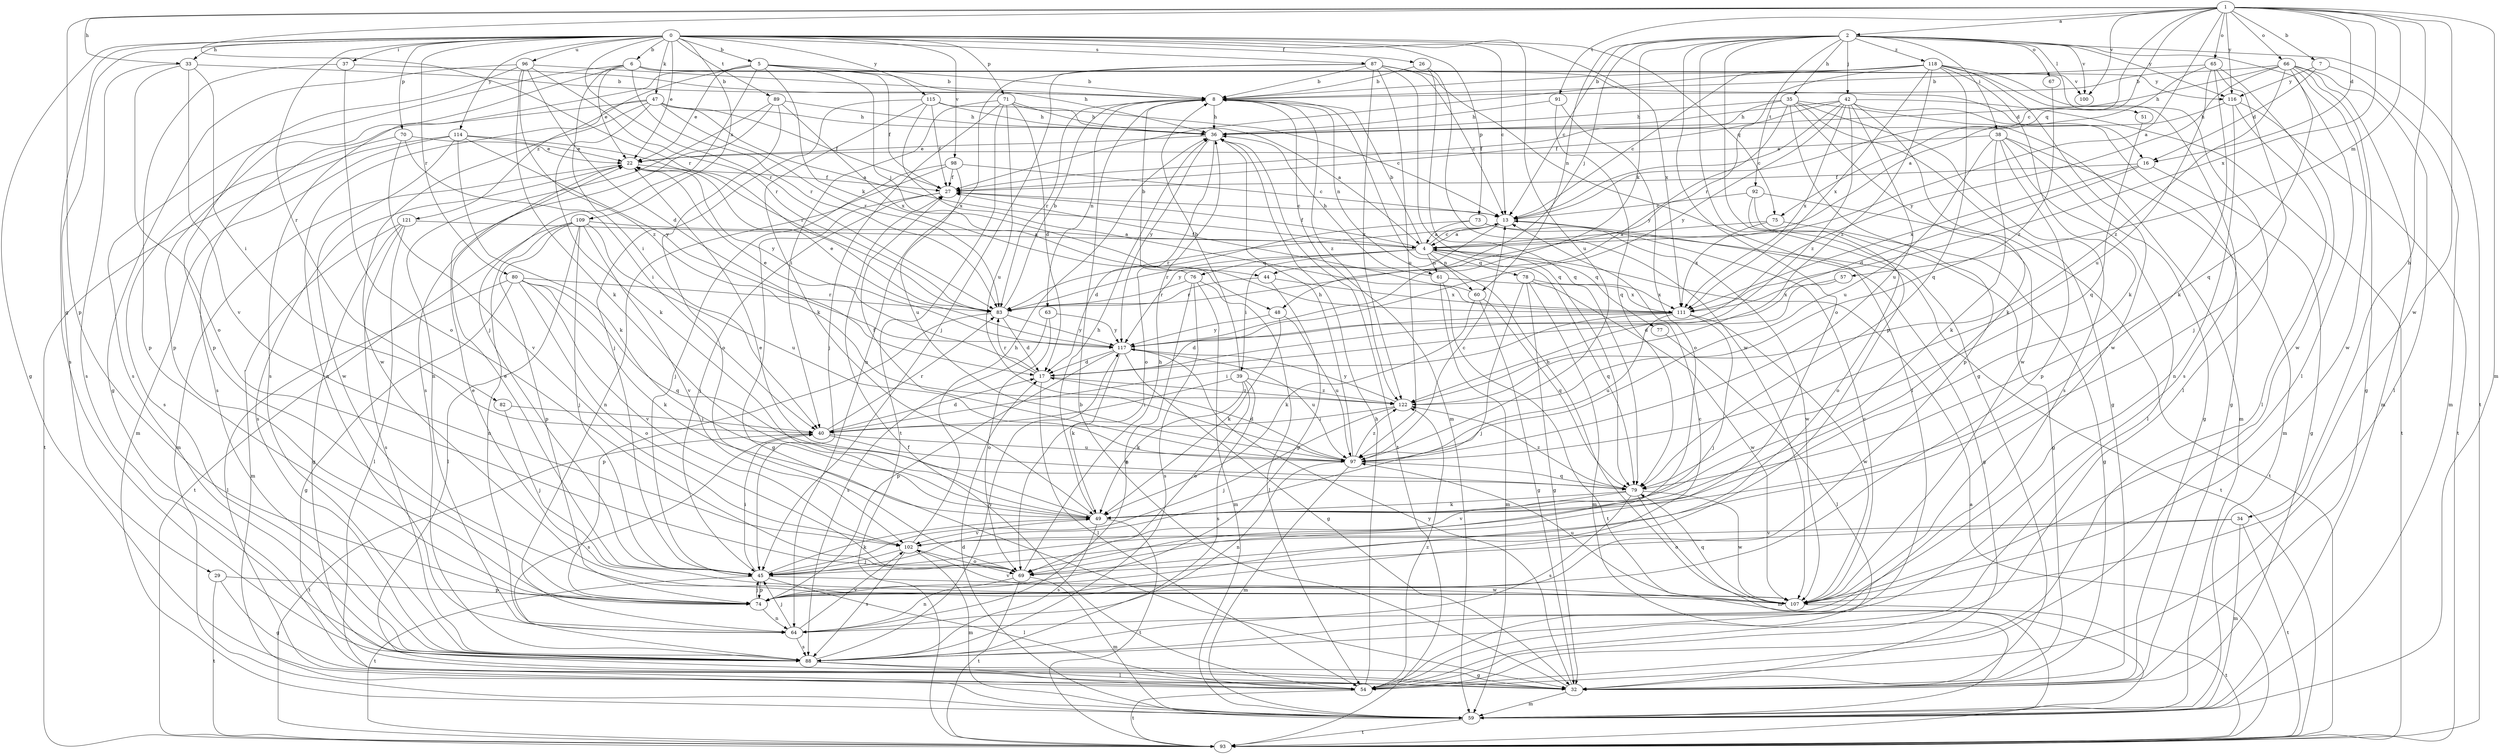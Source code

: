 strict digraph  {
0;
1;
2;
4;
5;
6;
7;
8;
13;
16;
17;
22;
26;
27;
29;
32;
33;
34;
35;
36;
37;
38;
39;
40;
42;
44;
45;
47;
48;
49;
51;
54;
57;
59;
60;
61;
63;
64;
65;
66;
67;
69;
70;
71;
73;
74;
75;
76;
77;
78;
79;
80;
82;
83;
87;
88;
89;
91;
92;
93;
96;
97;
98;
100;
102;
107;
109;
111;
114;
115;
116;
117;
118;
121;
122;
0 -> 5  [label=b];
0 -> 6  [label=b];
0 -> 13  [label=c];
0 -> 22  [label=e];
0 -> 26  [label=f];
0 -> 29  [label=g];
0 -> 32  [label=g];
0 -> 33  [label=h];
0 -> 37  [label=i];
0 -> 47  [label=k];
0 -> 70  [label=p];
0 -> 71  [label=p];
0 -> 73  [label=p];
0 -> 75  [label=q];
0 -> 80  [label=r];
0 -> 82  [label=r];
0 -> 83  [label=r];
0 -> 87  [label=s];
0 -> 88  [label=s];
0 -> 89  [label=t];
0 -> 96  [label=u];
0 -> 97  [label=u];
0 -> 98  [label=v];
0 -> 109  [label=x];
0 -> 111  [label=x];
0 -> 114  [label=y];
0 -> 115  [label=y];
1 -> 2  [label=a];
1 -> 4  [label=a];
1 -> 7  [label=b];
1 -> 13  [label=c];
1 -> 16  [label=d];
1 -> 33  [label=h];
1 -> 34  [label=h];
1 -> 57  [label=m];
1 -> 59  [label=m];
1 -> 65  [label=o];
1 -> 66  [label=o];
1 -> 74  [label=p];
1 -> 75  [label=q];
1 -> 83  [label=r];
1 -> 91  [label=t];
1 -> 100  [label=v];
1 -> 107  [label=w];
1 -> 111  [label=x];
1 -> 116  [label=y];
2 -> 13  [label=c];
2 -> 32  [label=g];
2 -> 35  [label=h];
2 -> 38  [label=i];
2 -> 42  [label=j];
2 -> 44  [label=j];
2 -> 48  [label=k];
2 -> 51  [label=l];
2 -> 54  [label=l];
2 -> 60  [label=n];
2 -> 67  [label=o];
2 -> 69  [label=o];
2 -> 74  [label=p];
2 -> 92  [label=t];
2 -> 93  [label=t];
2 -> 100  [label=v];
2 -> 116  [label=y];
2 -> 118  [label=z];
4 -> 8  [label=b];
4 -> 13  [label=c];
4 -> 27  [label=f];
4 -> 39  [label=i];
4 -> 60  [label=n];
4 -> 61  [label=n];
4 -> 76  [label=q];
4 -> 77  [label=q];
4 -> 78  [label=q];
4 -> 79  [label=q];
4 -> 83  [label=r];
5 -> 8  [label=b];
5 -> 22  [label=e];
5 -> 27  [label=f];
5 -> 36  [label=h];
5 -> 44  [label=j];
5 -> 45  [label=j];
5 -> 48  [label=k];
5 -> 88  [label=s];
5 -> 121  [label=z];
6 -> 16  [label=d];
6 -> 22  [label=e];
6 -> 40  [label=i];
6 -> 74  [label=p];
6 -> 83  [label=r];
6 -> 88  [label=s];
6 -> 100  [label=v];
6 -> 116  [label=y];
7 -> 16  [label=d];
7 -> 59  [label=m];
7 -> 116  [label=y];
8 -> 36  [label=h];
8 -> 59  [label=m];
8 -> 61  [label=n];
8 -> 63  [label=n];
8 -> 83  [label=r];
8 -> 122  [label=z];
13 -> 4  [label=a];
13 -> 32  [label=g];
13 -> 83  [label=r];
13 -> 117  [label=y];
16 -> 17  [label=d];
16 -> 27  [label=f];
16 -> 32  [label=g];
16 -> 111  [label=x];
17 -> 22  [label=e];
17 -> 54  [label=l];
17 -> 83  [label=r];
17 -> 122  [label=z];
22 -> 27  [label=f];
22 -> 59  [label=m];
22 -> 88  [label=s];
22 -> 117  [label=y];
26 -> 8  [label=b];
26 -> 79  [label=q];
26 -> 107  [label=w];
27 -> 13  [label=c];
27 -> 32  [label=g];
27 -> 45  [label=j];
29 -> 32  [label=g];
29 -> 74  [label=p];
29 -> 93  [label=t];
32 -> 8  [label=b];
32 -> 59  [label=m];
32 -> 117  [label=y];
33 -> 8  [label=b];
33 -> 40  [label=i];
33 -> 69  [label=o];
33 -> 88  [label=s];
33 -> 102  [label=v];
34 -> 59  [label=m];
34 -> 69  [label=o];
34 -> 93  [label=t];
34 -> 102  [label=v];
35 -> 27  [label=f];
35 -> 32  [label=g];
35 -> 36  [label=h];
35 -> 59  [label=m];
35 -> 74  [label=p];
35 -> 88  [label=s];
35 -> 107  [label=w];
35 -> 117  [label=y];
36 -> 22  [label=e];
36 -> 69  [label=o];
36 -> 93  [label=t];
36 -> 117  [label=y];
37 -> 8  [label=b];
37 -> 69  [label=o];
37 -> 74  [label=p];
38 -> 22  [label=e];
38 -> 32  [label=g];
38 -> 49  [label=k];
38 -> 54  [label=l];
38 -> 59  [label=m];
38 -> 74  [label=p];
38 -> 97  [label=u];
39 -> 8  [label=b];
39 -> 40  [label=i];
39 -> 49  [label=k];
39 -> 69  [label=o];
39 -> 88  [label=s];
39 -> 122  [label=z];
40 -> 17  [label=d];
40 -> 79  [label=q];
40 -> 83  [label=r];
40 -> 88  [label=s];
40 -> 93  [label=t];
40 -> 97  [label=u];
42 -> 13  [label=c];
42 -> 27  [label=f];
42 -> 32  [label=g];
42 -> 36  [label=h];
42 -> 49  [label=k];
42 -> 93  [label=t];
42 -> 97  [label=u];
42 -> 111  [label=x];
42 -> 117  [label=y];
42 -> 122  [label=z];
44 -> 74  [label=p];
44 -> 83  [label=r];
44 -> 111  [label=x];
45 -> 22  [label=e];
45 -> 40  [label=i];
45 -> 49  [label=k];
45 -> 54  [label=l];
45 -> 74  [label=p];
45 -> 93  [label=t];
45 -> 107  [label=w];
47 -> 4  [label=a];
47 -> 27  [label=f];
47 -> 36  [label=h];
47 -> 49  [label=k];
47 -> 64  [label=n];
47 -> 83  [label=r];
47 -> 88  [label=s];
47 -> 107  [label=w];
48 -> 49  [label=k];
48 -> 97  [label=u];
48 -> 117  [label=y];
49 -> 22  [label=e];
49 -> 36  [label=h];
49 -> 88  [label=s];
49 -> 93  [label=t];
49 -> 102  [label=v];
51 -> 79  [label=q];
54 -> 27  [label=f];
54 -> 36  [label=h];
54 -> 93  [label=t];
54 -> 122  [label=z];
57 -> 17  [label=d];
57 -> 111  [label=x];
59 -> 17  [label=d];
59 -> 93  [label=t];
60 -> 27  [label=f];
60 -> 32  [label=g];
60 -> 49  [label=k];
60 -> 79  [label=q];
61 -> 36  [label=h];
61 -> 59  [label=m];
61 -> 93  [label=t];
61 -> 111  [label=x];
63 -> 69  [label=o];
63 -> 88  [label=s];
63 -> 117  [label=y];
64 -> 45  [label=j];
64 -> 88  [label=s];
64 -> 102  [label=v];
65 -> 4  [label=a];
65 -> 8  [label=b];
65 -> 45  [label=j];
65 -> 49  [label=k];
65 -> 97  [label=u];
65 -> 107  [label=w];
66 -> 8  [label=b];
66 -> 32  [label=g];
66 -> 36  [label=h];
66 -> 54  [label=l];
66 -> 59  [label=m];
66 -> 79  [label=q];
66 -> 107  [label=w];
66 -> 117  [label=y];
66 -> 122  [label=z];
67 -> 122  [label=z];
69 -> 36  [label=h];
69 -> 59  [label=m];
69 -> 64  [label=n];
69 -> 93  [label=t];
70 -> 22  [label=e];
70 -> 40  [label=i];
70 -> 88  [label=s];
70 -> 102  [label=v];
71 -> 13  [label=c];
71 -> 17  [label=d];
71 -> 36  [label=h];
71 -> 40  [label=i];
71 -> 45  [label=j];
71 -> 93  [label=t];
71 -> 97  [label=u];
73 -> 4  [label=a];
73 -> 17  [label=d];
73 -> 93  [label=t];
73 -> 107  [label=w];
74 -> 13  [label=c];
74 -> 45  [label=j];
74 -> 64  [label=n];
75 -> 4  [label=a];
75 -> 32  [label=g];
75 -> 111  [label=x];
76 -> 8  [label=b];
76 -> 54  [label=l];
76 -> 59  [label=m];
76 -> 64  [label=n];
76 -> 83  [label=r];
76 -> 88  [label=s];
77 -> 54  [label=l];
78 -> 32  [label=g];
78 -> 45  [label=j];
78 -> 59  [label=m];
78 -> 107  [label=w];
78 -> 111  [label=x];
79 -> 49  [label=k];
79 -> 59  [label=m];
79 -> 88  [label=s];
79 -> 102  [label=v];
79 -> 107  [label=w];
79 -> 122  [label=z];
80 -> 32  [label=g];
80 -> 49  [label=k];
80 -> 54  [label=l];
80 -> 69  [label=o];
80 -> 79  [label=q];
80 -> 83  [label=r];
80 -> 102  [label=v];
82 -> 40  [label=i];
82 -> 45  [label=j];
83 -> 8  [label=b];
83 -> 17  [label=d];
83 -> 74  [label=p];
83 -> 117  [label=y];
87 -> 8  [label=b];
87 -> 13  [label=c];
87 -> 45  [label=j];
87 -> 54  [label=l];
87 -> 64  [label=n];
87 -> 79  [label=q];
87 -> 97  [label=u];
87 -> 122  [label=z];
88 -> 32  [label=g];
88 -> 54  [label=l];
88 -> 117  [label=y];
89 -> 36  [label=h];
89 -> 64  [label=n];
89 -> 69  [label=o];
89 -> 88  [label=s];
89 -> 111  [label=x];
91 -> 36  [label=h];
91 -> 69  [label=o];
91 -> 79  [label=q];
92 -> 13  [label=c];
92 -> 32  [label=g];
92 -> 69  [label=o];
92 -> 93  [label=t];
93 -> 4  [label=a];
96 -> 8  [label=b];
96 -> 17  [label=d];
96 -> 32  [label=g];
96 -> 49  [label=k];
96 -> 74  [label=p];
96 -> 83  [label=r];
96 -> 122  [label=z];
97 -> 13  [label=c];
97 -> 17  [label=d];
97 -> 27  [label=f];
97 -> 36  [label=h];
97 -> 59  [label=m];
97 -> 64  [label=n];
97 -> 79  [label=q];
97 -> 122  [label=z];
98 -> 13  [label=c];
98 -> 27  [label=f];
98 -> 45  [label=j];
98 -> 64  [label=n];
98 -> 97  [label=u];
102 -> 36  [label=h];
102 -> 45  [label=j];
102 -> 59  [label=m];
102 -> 69  [label=o];
102 -> 88  [label=s];
107 -> 8  [label=b];
107 -> 13  [label=c];
107 -> 22  [label=e];
107 -> 79  [label=q];
107 -> 93  [label=t];
107 -> 97  [label=u];
107 -> 102  [label=v];
109 -> 4  [label=a];
109 -> 45  [label=j];
109 -> 54  [label=l];
109 -> 64  [label=n];
109 -> 74  [label=p];
109 -> 93  [label=t];
109 -> 97  [label=u];
109 -> 102  [label=v];
111 -> 17  [label=d];
111 -> 40  [label=i];
111 -> 45  [label=j];
111 -> 97  [label=u];
111 -> 107  [label=w];
114 -> 22  [label=e];
114 -> 49  [label=k];
114 -> 59  [label=m];
114 -> 83  [label=r];
114 -> 93  [label=t];
114 -> 107  [label=w];
114 -> 117  [label=y];
115 -> 4  [label=a];
115 -> 27  [label=f];
115 -> 36  [label=h];
115 -> 45  [label=j];
115 -> 49  [label=k];
115 -> 111  [label=x];
116 -> 36  [label=h];
116 -> 54  [label=l];
116 -> 64  [label=n];
116 -> 93  [label=t];
117 -> 17  [label=d];
117 -> 22  [label=e];
117 -> 32  [label=g];
117 -> 49  [label=k];
117 -> 74  [label=p];
117 -> 97  [label=u];
118 -> 8  [label=b];
118 -> 13  [label=c];
118 -> 27  [label=f];
118 -> 49  [label=k];
118 -> 54  [label=l];
118 -> 79  [label=q];
118 -> 83  [label=r];
118 -> 88  [label=s];
118 -> 107  [label=w];
118 -> 111  [label=x];
118 -> 122  [label=z];
121 -> 4  [label=a];
121 -> 32  [label=g];
121 -> 54  [label=l];
121 -> 59  [label=m];
121 -> 88  [label=s];
122 -> 40  [label=i];
122 -> 45  [label=j];
122 -> 117  [label=y];
}

